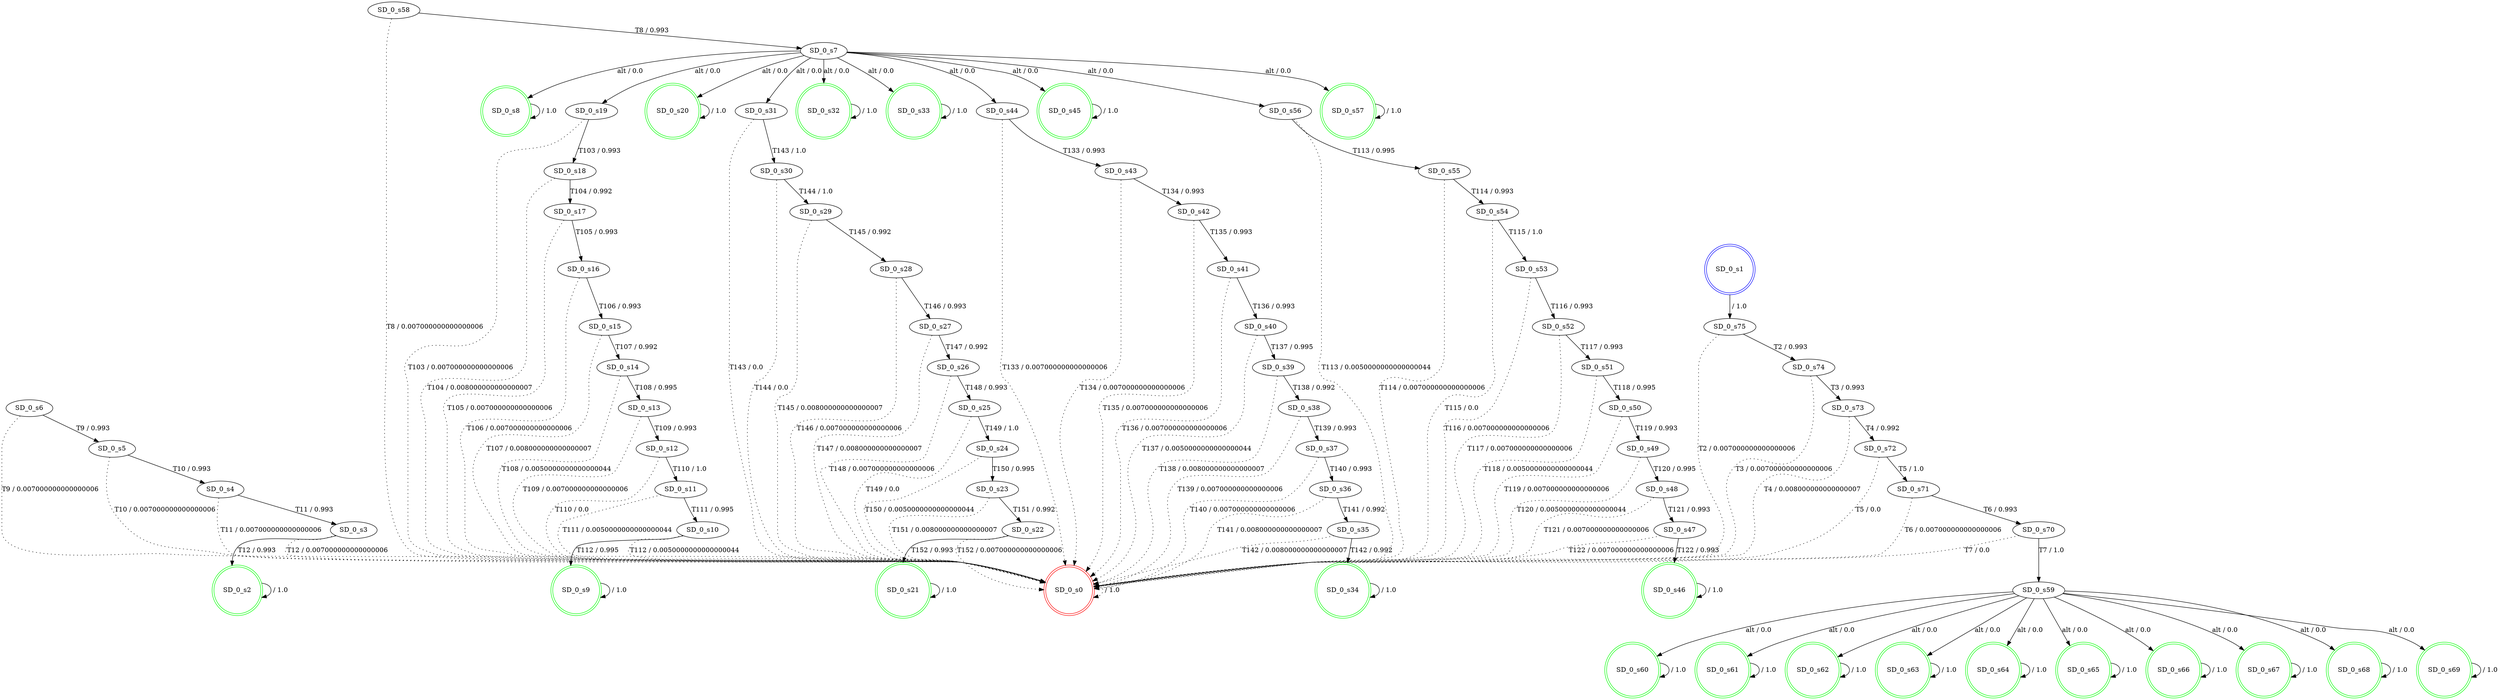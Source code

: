 digraph graphname {
SD_0_s0 [label="SD_0_s0",color=red,shape=doublecircle ];
SD_0_s1 [label="SD_0_s1",color=blue,shape=doublecircle ];
SD_0_s2 [label="SD_0_s2",color=green,shape=doublecircle ];
SD_0_s3 [label="SD_0_s3" ];
SD_0_s4 [label="SD_0_s4" ];
SD_0_s5 [label="SD_0_s5" ];
SD_0_s6 [label="SD_0_s6" ];
SD_0_s7 [label="SD_0_s7" ];
SD_0_s8 [label="SD_0_s8",color=green,shape=doublecircle ];
SD_0_s9 [label="SD_0_s9",color=green,shape=doublecircle ];
SD_0_s10 [label="SD_0_s10" ];
SD_0_s11 [label="SD_0_s11" ];
SD_0_s12 [label="SD_0_s12" ];
SD_0_s13 [label="SD_0_s13" ];
SD_0_s14 [label="SD_0_s14" ];
SD_0_s15 [label="SD_0_s15" ];
SD_0_s16 [label="SD_0_s16" ];
SD_0_s17 [label="SD_0_s17" ];
SD_0_s18 [label="SD_0_s18" ];
SD_0_s19 [label="SD_0_s19" ];
SD_0_s20 [label="SD_0_s20",color=green,shape=doublecircle ];
SD_0_s21 [label="SD_0_s21",color=green,shape=doublecircle ];
SD_0_s22 [label="SD_0_s22" ];
SD_0_s23 [label="SD_0_s23" ];
SD_0_s24 [label="SD_0_s24" ];
SD_0_s25 [label="SD_0_s25" ];
SD_0_s26 [label="SD_0_s26" ];
SD_0_s27 [label="SD_0_s27" ];
SD_0_s28 [label="SD_0_s28" ];
SD_0_s29 [label="SD_0_s29" ];
SD_0_s30 [label="SD_0_s30" ];
SD_0_s31 [label="SD_0_s31" ];
SD_0_s32 [label="SD_0_s32",color=green,shape=doublecircle ];
SD_0_s33 [label="SD_0_s33",color=green,shape=doublecircle ];
SD_0_s34 [label="SD_0_s34",color=green,shape=doublecircle ];
SD_0_s35 [label="SD_0_s35" ];
SD_0_s36 [label="SD_0_s36" ];
SD_0_s37 [label="SD_0_s37" ];
SD_0_s38 [label="SD_0_s38" ];
SD_0_s39 [label="SD_0_s39" ];
SD_0_s40 [label="SD_0_s40" ];
SD_0_s41 [label="SD_0_s41" ];
SD_0_s42 [label="SD_0_s42" ];
SD_0_s43 [label="SD_0_s43" ];
SD_0_s44 [label="SD_0_s44" ];
SD_0_s45 [label="SD_0_s45",color=green,shape=doublecircle ];
SD_0_s46 [label="SD_0_s46",color=green,shape=doublecircle ];
SD_0_s47 [label="SD_0_s47" ];
SD_0_s48 [label="SD_0_s48" ];
SD_0_s49 [label="SD_0_s49" ];
SD_0_s50 [label="SD_0_s50" ];
SD_0_s51 [label="SD_0_s51" ];
SD_0_s52 [label="SD_0_s52" ];
SD_0_s53 [label="SD_0_s53" ];
SD_0_s54 [label="SD_0_s54" ];
SD_0_s55 [label="SD_0_s55" ];
SD_0_s56 [label="SD_0_s56" ];
SD_0_s57 [label="SD_0_s57",color=green,shape=doublecircle ];
SD_0_s58 [label="SD_0_s58" ];
SD_0_s59 [label="SD_0_s59" ];
SD_0_s60 [label="SD_0_s60",color=green,shape=doublecircle ];
SD_0_s61 [label="SD_0_s61",color=green,shape=doublecircle ];
SD_0_s62 [label="SD_0_s62",color=green,shape=doublecircle ];
SD_0_s63 [label="SD_0_s63",color=green,shape=doublecircle ];
SD_0_s64 [label="SD_0_s64",color=green,shape=doublecircle ];
SD_0_s65 [label="SD_0_s65",color=green,shape=doublecircle ];
SD_0_s66 [label="SD_0_s66",color=green,shape=doublecircle ];
SD_0_s67 [label="SD_0_s67",color=green,shape=doublecircle ];
SD_0_s68 [label="SD_0_s68",color=green,shape=doublecircle ];
SD_0_s69 [label="SD_0_s69",color=green,shape=doublecircle ];
SD_0_s70 [label="SD_0_s70" ];
SD_0_s71 [label="SD_0_s71" ];
SD_0_s72 [label="SD_0_s72" ];
SD_0_s73 [label="SD_0_s73" ];
SD_0_s74 [label="SD_0_s74" ];
SD_0_s75 [label="SD_0_s75" ];
SD_0_s0 -> SD_0_s0 [label=" / 1.0", style=dotted];
SD_0_s1 -> SD_0_s75 [label=" / 1.0"];
SD_0_s2 -> SD_0_s2 [label=" / 1.0"];
SD_0_s3 -> SD_0_s2 [label="T12 / 0.993"];
SD_0_s3 -> SD_0_s0 [label="T12 / 0.007000000000000006", style=dotted];
SD_0_s4 -> SD_0_s3 [label="T11 / 0.993"];
SD_0_s4 -> SD_0_s0 [label="T11 / 0.007000000000000006", style=dotted];
SD_0_s5 -> SD_0_s4 [label="T10 / 0.993"];
SD_0_s5 -> SD_0_s0 [label="T10 / 0.007000000000000006", style=dotted];
SD_0_s6 -> SD_0_s5 [label="T9 / 0.993"];
SD_0_s6 -> SD_0_s0 [label="T9 / 0.007000000000000006", style=dotted];
SD_0_s7 -> SD_0_s8 [label="alt / 0.0"];
SD_0_s7 -> SD_0_s19 [label="alt / 0.0"];
SD_0_s7 -> SD_0_s20 [label="alt / 0.0"];
SD_0_s7 -> SD_0_s31 [label="alt / 0.0"];
SD_0_s7 -> SD_0_s32 [label="alt / 0.0"];
SD_0_s7 -> SD_0_s33 [label="alt / 0.0"];
SD_0_s7 -> SD_0_s44 [label="alt / 0.0"];
SD_0_s7 -> SD_0_s45 [label="alt / 0.0"];
SD_0_s7 -> SD_0_s56 [label="alt / 0.0"];
SD_0_s7 -> SD_0_s57 [label="alt / 0.0"];
SD_0_s8 -> SD_0_s8 [label=" / 1.0"];
SD_0_s9 -> SD_0_s9 [label=" / 1.0"];
SD_0_s10 -> SD_0_s9 [label="T112 / 0.995"];
SD_0_s10 -> SD_0_s0 [label="T112 / 0.0050000000000000044", style=dotted];
SD_0_s11 -> SD_0_s10 [label="T111 / 0.995"];
SD_0_s11 -> SD_0_s0 [label="T111 / 0.0050000000000000044", style=dotted];
SD_0_s12 -> SD_0_s11 [label="T110 / 1.0"];
SD_0_s12 -> SD_0_s0 [label="T110 / 0.0", style=dotted];
SD_0_s13 -> SD_0_s12 [label="T109 / 0.993"];
SD_0_s13 -> SD_0_s0 [label="T109 / 0.007000000000000006", style=dotted];
SD_0_s14 -> SD_0_s13 [label="T108 / 0.995"];
SD_0_s14 -> SD_0_s0 [label="T108 / 0.0050000000000000044", style=dotted];
SD_0_s15 -> SD_0_s14 [label="T107 / 0.992"];
SD_0_s15 -> SD_0_s0 [label="T107 / 0.008000000000000007", style=dotted];
SD_0_s16 -> SD_0_s15 [label="T106 / 0.993"];
SD_0_s16 -> SD_0_s0 [label="T106 / 0.007000000000000006", style=dotted];
SD_0_s17 -> SD_0_s16 [label="T105 / 0.993"];
SD_0_s17 -> SD_0_s0 [label="T105 / 0.007000000000000006", style=dotted];
SD_0_s18 -> SD_0_s17 [label="T104 / 0.992"];
SD_0_s18 -> SD_0_s0 [label="T104 / 0.008000000000000007", style=dotted];
SD_0_s19 -> SD_0_s18 [label="T103 / 0.993"];
SD_0_s19 -> SD_0_s0 [label="T103 / 0.007000000000000006", style=dotted];
SD_0_s20 -> SD_0_s20 [label=" / 1.0"];
SD_0_s21 -> SD_0_s21 [label=" / 1.0"];
SD_0_s22 -> SD_0_s21 [label="T152 / 0.993"];
SD_0_s22 -> SD_0_s0 [label="T152 / 0.007000000000000006", style=dotted];
SD_0_s23 -> SD_0_s22 [label="T151 / 0.992"];
SD_0_s23 -> SD_0_s0 [label="T151 / 0.008000000000000007", style=dotted];
SD_0_s24 -> SD_0_s23 [label="T150 / 0.995"];
SD_0_s24 -> SD_0_s0 [label="T150 / 0.0050000000000000044", style=dotted];
SD_0_s25 -> SD_0_s24 [label="T149 / 1.0"];
SD_0_s25 -> SD_0_s0 [label="T149 / 0.0", style=dotted];
SD_0_s26 -> SD_0_s25 [label="T148 / 0.993"];
SD_0_s26 -> SD_0_s0 [label="T148 / 0.007000000000000006", style=dotted];
SD_0_s27 -> SD_0_s26 [label="T147 / 0.992"];
SD_0_s27 -> SD_0_s0 [label="T147 / 0.008000000000000007", style=dotted];
SD_0_s28 -> SD_0_s27 [label="T146 / 0.993"];
SD_0_s28 -> SD_0_s0 [label="T146 / 0.007000000000000006", style=dotted];
SD_0_s29 -> SD_0_s28 [label="T145 / 0.992"];
SD_0_s29 -> SD_0_s0 [label="T145 / 0.008000000000000007", style=dotted];
SD_0_s30 -> SD_0_s29 [label="T144 / 1.0"];
SD_0_s30 -> SD_0_s0 [label="T144 / 0.0", style=dotted];
SD_0_s31 -> SD_0_s30 [label="T143 / 1.0"];
SD_0_s31 -> SD_0_s0 [label="T143 / 0.0", style=dotted];
SD_0_s32 -> SD_0_s32 [label=" / 1.0"];
SD_0_s33 -> SD_0_s33 [label=" / 1.0"];
SD_0_s34 -> SD_0_s34 [label=" / 1.0"];
SD_0_s35 -> SD_0_s34 [label="T142 / 0.992"];
SD_0_s35 -> SD_0_s0 [label="T142 / 0.008000000000000007", style=dotted];
SD_0_s36 -> SD_0_s35 [label="T141 / 0.992"];
SD_0_s36 -> SD_0_s0 [label="T141 / 0.008000000000000007", style=dotted];
SD_0_s37 -> SD_0_s36 [label="T140 / 0.993"];
SD_0_s37 -> SD_0_s0 [label="T140 / 0.007000000000000006", style=dotted];
SD_0_s38 -> SD_0_s37 [label="T139 / 0.993"];
SD_0_s38 -> SD_0_s0 [label="T139 / 0.007000000000000006", style=dotted];
SD_0_s39 -> SD_0_s38 [label="T138 / 0.992"];
SD_0_s39 -> SD_0_s0 [label="T138 / 0.008000000000000007", style=dotted];
SD_0_s40 -> SD_0_s39 [label="T137 / 0.995"];
SD_0_s40 -> SD_0_s0 [label="T137 / 0.0050000000000000044", style=dotted];
SD_0_s41 -> SD_0_s40 [label="T136 / 0.993"];
SD_0_s41 -> SD_0_s0 [label="T136 / 0.007000000000000006", style=dotted];
SD_0_s42 -> SD_0_s41 [label="T135 / 0.993"];
SD_0_s42 -> SD_0_s0 [label="T135 / 0.007000000000000006", style=dotted];
SD_0_s43 -> SD_0_s42 [label="T134 / 0.993"];
SD_0_s43 -> SD_0_s0 [label="T134 / 0.007000000000000006", style=dotted];
SD_0_s44 -> SD_0_s43 [label="T133 / 0.993"];
SD_0_s44 -> SD_0_s0 [label="T133 / 0.007000000000000006", style=dotted];
SD_0_s45 -> SD_0_s45 [label=" / 1.0"];
SD_0_s46 -> SD_0_s46 [label=" / 1.0"];
SD_0_s47 -> SD_0_s46 [label="T122 / 0.993"];
SD_0_s47 -> SD_0_s0 [label="T122 / 0.007000000000000006", style=dotted];
SD_0_s48 -> SD_0_s47 [label="T121 / 0.993"];
SD_0_s48 -> SD_0_s0 [label="T121 / 0.007000000000000006", style=dotted];
SD_0_s49 -> SD_0_s48 [label="T120 / 0.995"];
SD_0_s49 -> SD_0_s0 [label="T120 / 0.0050000000000000044", style=dotted];
SD_0_s50 -> SD_0_s49 [label="T119 / 0.993"];
SD_0_s50 -> SD_0_s0 [label="T119 / 0.007000000000000006", style=dotted];
SD_0_s51 -> SD_0_s50 [label="T118 / 0.995"];
SD_0_s51 -> SD_0_s0 [label="T118 / 0.0050000000000000044", style=dotted];
SD_0_s52 -> SD_0_s51 [label="T117 / 0.993"];
SD_0_s52 -> SD_0_s0 [label="T117 / 0.007000000000000006", style=dotted];
SD_0_s53 -> SD_0_s52 [label="T116 / 0.993"];
SD_0_s53 -> SD_0_s0 [label="T116 / 0.007000000000000006", style=dotted];
SD_0_s54 -> SD_0_s53 [label="T115 / 1.0"];
SD_0_s54 -> SD_0_s0 [label="T115 / 0.0", style=dotted];
SD_0_s55 -> SD_0_s54 [label="T114 / 0.993"];
SD_0_s55 -> SD_0_s0 [label="T114 / 0.007000000000000006", style=dotted];
SD_0_s56 -> SD_0_s55 [label="T113 / 0.995"];
SD_0_s56 -> SD_0_s0 [label="T113 / 0.0050000000000000044", style=dotted];
SD_0_s57 -> SD_0_s57 [label=" / 1.0"];
SD_0_s58 -> SD_0_s7 [label="T8 / 0.993"];
SD_0_s58 -> SD_0_s0 [label="T8 / 0.007000000000000006", style=dotted];
SD_0_s59 -> SD_0_s60 [label="alt / 0.0"];
SD_0_s59 -> SD_0_s61 [label="alt / 0.0"];
SD_0_s59 -> SD_0_s62 [label="alt / 0.0"];
SD_0_s59 -> SD_0_s63 [label="alt / 0.0"];
SD_0_s59 -> SD_0_s64 [label="alt / 0.0"];
SD_0_s59 -> SD_0_s65 [label="alt / 0.0"];
SD_0_s59 -> SD_0_s66 [label="alt / 0.0"];
SD_0_s59 -> SD_0_s67 [label="alt / 0.0"];
SD_0_s59 -> SD_0_s68 [label="alt / 0.0"];
SD_0_s59 -> SD_0_s69 [label="alt / 0.0"];
SD_0_s60 -> SD_0_s60 [label=" / 1.0"];
SD_0_s61 -> SD_0_s61 [label=" / 1.0"];
SD_0_s62 -> SD_0_s62 [label=" / 1.0"];
SD_0_s63 -> SD_0_s63 [label=" / 1.0"];
SD_0_s64 -> SD_0_s64 [label=" / 1.0"];
SD_0_s65 -> SD_0_s65 [label=" / 1.0"];
SD_0_s66 -> SD_0_s66 [label=" / 1.0"];
SD_0_s67 -> SD_0_s67 [label=" / 1.0"];
SD_0_s68 -> SD_0_s68 [label=" / 1.0"];
SD_0_s69 -> SD_0_s69 [label=" / 1.0"];
SD_0_s70 -> SD_0_s59 [label="T7 / 1.0"];
SD_0_s70 -> SD_0_s0 [label="T7 / 0.0", style=dotted];
SD_0_s71 -> SD_0_s70 [label="T6 / 0.993"];
SD_0_s71 -> SD_0_s0 [label="T6 / 0.007000000000000006", style=dotted];
SD_0_s72 -> SD_0_s71 [label="T5 / 1.0"];
SD_0_s72 -> SD_0_s0 [label="T5 / 0.0", style=dotted];
SD_0_s73 -> SD_0_s72 [label="T4 / 0.992"];
SD_0_s73 -> SD_0_s0 [label="T4 / 0.008000000000000007", style=dotted];
SD_0_s74 -> SD_0_s73 [label="T3 / 0.993"];
SD_0_s74 -> SD_0_s0 [label="T3 / 0.007000000000000006", style=dotted];
SD_0_s75 -> SD_0_s74 [label="T2 / 0.993"];
SD_0_s75 -> SD_0_s0 [label="T2 / 0.007000000000000006", style=dotted];
}